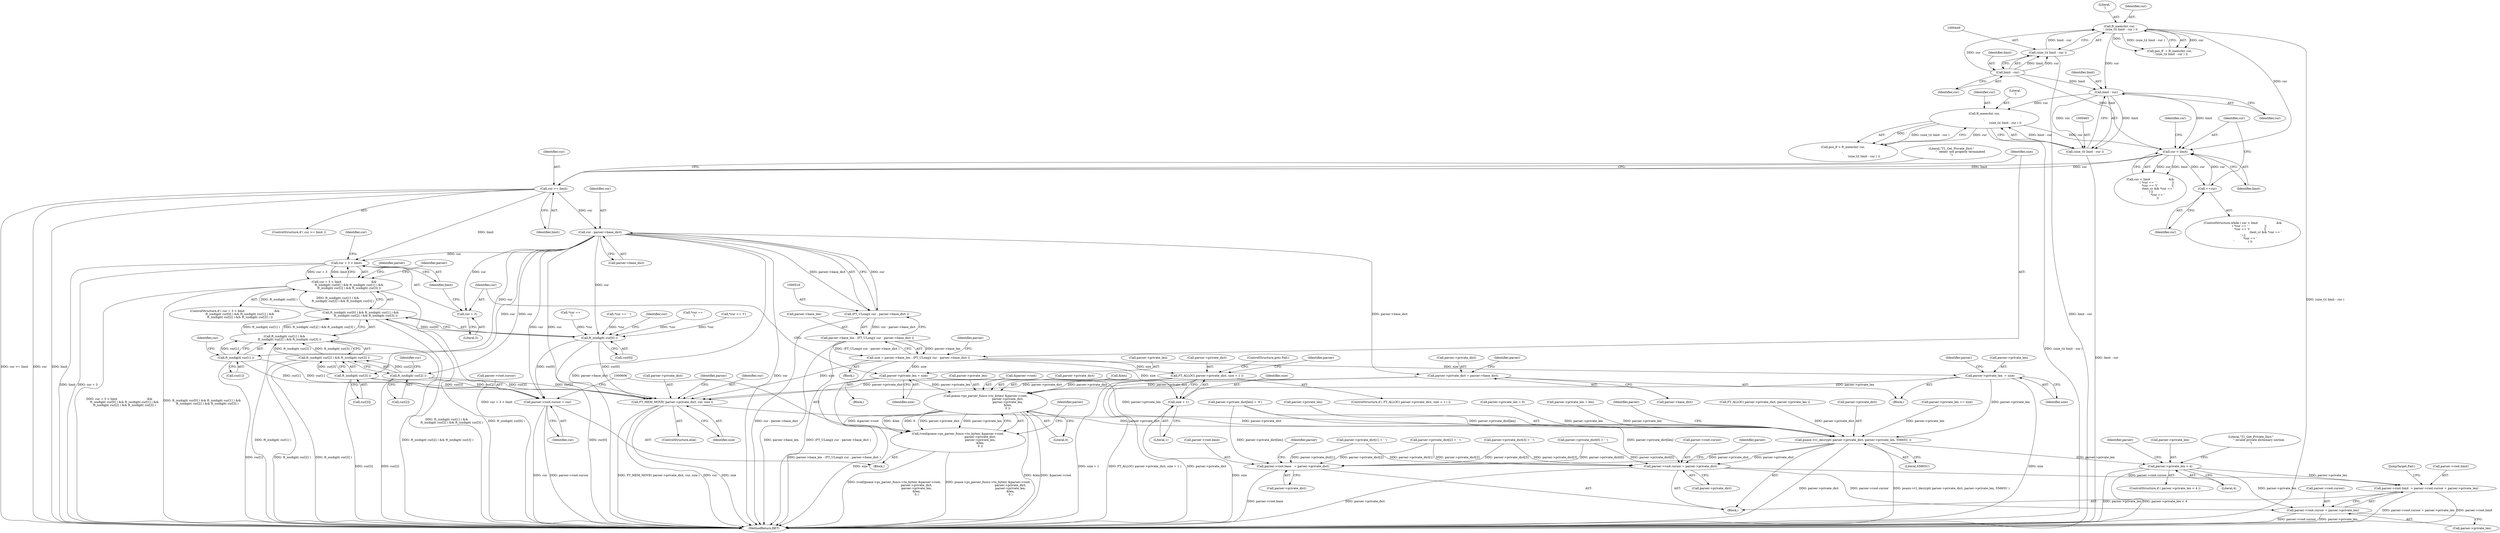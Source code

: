 digraph "0_savannah_e3058617f384cb6709f3878f753fa17aca9e3a30@pointer" {
"1000498" [label="(Call,cur >= limit)"];
"1000471" [label="(Call,cur < limit)"];
"1000495" [label="(Call,++cur)"];
"1000445" [label="(Call,ft_memchr( cur, '\n', (size_t)( limit - cur ) ))"];
"1000450" [label="(Call,limit - cur)"];
"1000448" [label="(Call,(size_t)( limit - cur ))"];
"1000461" [label="(Call,ft_memchr( cur,\n                                             '\r',\n                                             (size_t)( limit - cur ) ))"];
"1000466" [label="(Call,limit - cur)"];
"1000464" [label="(Call,(size_t)( limit - cur ))"];
"1000517" [label="(Call,cur - parser->base_dict)"];
"1000515" [label="(Call,(FT_ULong)( cur - parser->base_dict ))"];
"1000511" [label="(Call,parser->base_len - (FT_ULong)( cur - parser->base_dict ))"];
"1000509" [label="(Call,size = parser->base_len - (FT_ULong)( cur - parser->base_dict ))"];
"1000528" [label="(Call,FT_ALLOC( parser->private_dict, size + 1 ))"];
"1000607" [label="(Call,psaux->ps_parser_funcs->to_bytes( &parser->root,\n                                                parser->private_dict,\n                                                parser->private_len,\n                                                &len,\n                                                0 ))"];
"1000605" [label="(Call,(void)psaux->ps_parser_funcs->to_bytes( &parser->root,\n                                                parser->private_dict,\n                                                parser->private_len,\n                                                &len,\n                                                0 ))"];
"1000640" [label="(Call,psaux->t1_decrypt( parser->private_dict, parser->private_len, 55665U ))"];
"1000649" [label="(Call,parser->private_len < 4)"];
"1000708" [label="(Call,parser->root.limit  = parser->root.cursor + parser->private_len)"];
"1000714" [label="(Call,parser->root.cursor + parser->private_len)"];
"1000690" [label="(Call,parser->root.base   = parser->private_dict)"];
"1000699" [label="(Call,parser->root.cursor = parser->private_dict)"];
"1000634" [label="(Call,FT_MEM_MOVE( parser->private_dict, cur, size ))"];
"1000532" [label="(Call,size + 1)"];
"1000536" [label="(Call,parser->private_len = size)"];
"1000555" [label="(Call,parser->private_len  = size)"];
"1000548" [label="(Call,parser->private_dict = parser->base_dict)"];
"1000572" [label="(Call,cur + 3 < limit)"];
"1000571" [label="(Call,cur + 3 < limit                                &&\n           ft_isxdigit( cur[0] ) && ft_isxdigit( cur[1] ) &&\n           ft_isxdigit( cur[2] ) && ft_isxdigit( cur[3] ))"];
"1000573" [label="(Call,cur + 3)"];
"1000578" [label="(Call,ft_isxdigit( cur[0] ))"];
"1000577" [label="(Call,ft_isxdigit( cur[0] ) && ft_isxdigit( cur[1] ) &&\n           ft_isxdigit( cur[2] ) && ft_isxdigit( cur[3] ))"];
"1000598" [label="(Call,parser->root.cursor = cur)"];
"1000583" [label="(Call,ft_isxdigit( cur[1] ))"];
"1000582" [label="(Call,ft_isxdigit( cur[1] ) &&\n           ft_isxdigit( cur[2] ) && ft_isxdigit( cur[3] ))"];
"1000588" [label="(Call,ft_isxdigit( cur[2] ))"];
"1000587" [label="(Call,ft_isxdigit( cur[2] ) && ft_isxdigit( cur[3] ))"];
"1000592" [label="(Call,ft_isxdigit( cur[3] ))"];
"1000641" [label="(Call,parser->private_dict)"];
"1000500" [label="(Identifier,limit)"];
"1000272" [label="(Block,)"];
"1000640" [label="(Call,psaux->t1_decrypt( parser->private_dict, parser->private_len, 55665U ))"];
"1000607" [label="(Call,psaux->ps_parser_funcs->to_bytes( &parser->root,\n                                                parser->private_dict,\n                                                parser->private_len,\n                                                &len,\n                                                0 ))"];
"1000468" [label="(Identifier,cur)"];
"1000452" [label="(Identifier,cur)"];
"1000705" [label="(Call,parser->private_dict)"];
"1000570" [label="(ControlStructure,if ( cur + 3 < limit                                &&\n           ft_isxdigit( cur[0] ) && ft_isxdigit( cur[1] ) &&\n           ft_isxdigit( cur[2] ) && ft_isxdigit( cur[3] ) ))"];
"1000549" [label="(Call,parser->private_dict)"];
"1000708" [label="(Call,parser->root.limit  = parser->root.cursor + parser->private_len)"];
"1000462" [label="(Identifier,cur)"];
"1000472" [label="(Identifier,cur)"];
"1000572" [label="(Call,cur + 3 < limit)"];
"1000447" [label="(Literal,'\n')"];
"1000497" [label="(ControlStructure,if ( cur >= limit ))"];
"1000266" [label="(Call,parser->private_len += size)"];
"1000571" [label="(Call,cur + 3 < limit                                &&\n           ft_isxdigit( cur[0] ) && ft_isxdigit( cur[1] ) &&\n           ft_isxdigit( cur[2] ) && ft_isxdigit( cur[3] ))"];
"1000471" [label="(Call,cur < limit)"];
"1000638" [label="(Identifier,cur)"];
"1000720" [label="(Call,parser->private_len)"];
"1000644" [label="(Call,parser->private_len)"];
"1000620" [label="(Literal,0)"];
"1000605" [label="(Call,(void)psaux->ps_parser_funcs->to_bytes( &parser->root,\n                                                parser->private_dict,\n                                                parser->private_len,\n                                                &len,\n                                                0 ))"];
"1000690" [label="(Call,parser->root.base   = parser->private_dict)"];
"1000576" [label="(Identifier,limit)"];
"1000696" [label="(Call,parser->private_dict)"];
"1000615" [label="(Call,parser->private_len)"];
"1000700" [label="(Call,parser->root.cursor)"];
"1000519" [label="(Call,parser->base_dict)"];
"1000477" [label="(Identifier,cur)"];
"1000515" [label="(Call,(FT_ULong)( cur - parser->base_dict ))"];
"1000579" [label="(Call,cur[0])"];
"1000578" [label="(Call,ft_isxdigit( cur[0] ))"];
"1000555" [label="(Call,parser->private_len  = size)"];
"1000141" [label="(Block,)"];
"1000510" [label="(Identifier,size)"];
"1000445" [label="(Call,ft_memchr( cur, '\n', (size_t)( limit - cur ) ))"];
"1000699" [label="(Call,parser->root.cursor = parser->private_dict)"];
"1000669" [label="(Call,parser->private_dict[1] = ' ')"];
"1000538" [label="(Identifier,parser)"];
"1000491" [label="(Call,*cur == '\n')"];
"1000650" [label="(Call,parser->private_len)"];
"1000512" [label="(Call,parser->base_len)"];
"1000469" [label="(ControlStructure,while ( cur < limit                    &&\n              ( *cur == ' '                ||\n                *cur == '\t'               ||\n                (test_cr && *cur == '\r' ) ||\n                *cur == '\n'               ) ))"];
"1000475" [label="(Call,*cur == ' ')"];
"1000229" [label="(Call,parser->private_len = 0)"];
"1000608" [label="(Call,&parser->root)"];
"1000711" [label="(Identifier,parser)"];
"1000683" [label="(Call,parser->private_dict[3] = ' ')"];
"1000557" [label="(Identifier,parser)"];
"1000470" [label="(Call,cur < limit                    &&\n              ( *cur == ' '                ||\n                *cur == '\t'               ||\n                (test_cr && *cur == '\r' ) ||\n                *cur == '\n'               ))"];
"1000450" [label="(Call,limit - cur)"];
"1000473" [label="(Identifier,limit)"];
"1000532" [label="(Call,size + 1)"];
"1000639" [label="(Identifier,size)"];
"1000542" [label="(Block,)"];
"1000575" [label="(Literal,3)"];
"1000582" [label="(Call,ft_isxdigit( cur[1] ) &&\n           ft_isxdigit( cur[2] ) && ft_isxdigit( cur[3] ))"];
"1000633" [label="(ControlStructure,else)"];
"1000463" [label="(Literal,'\r')"];
"1000662" [label="(Call,parser->private_dict[0] = ' ')"];
"1000593" [label="(Call,cur[3])"];
"1000727" [label="(MethodReturn,RET)"];
"1000536" [label="(Call,parser->private_len = size)"];
"1000612" [label="(Call,parser->private_dict)"];
"1000459" [label="(Call,pos_lf > ft_memchr( cur,\n                                             '\r',\n                                             (size_t)( limit - cur ) ))"];
"1000499" [label="(Identifier,cur)"];
"1000503" [label="(Literal,\"T1_Get_Private_Dict:\"\n                   \" `eexec' not properly terminated\n\")"];
"1000723" [label="(JumpTarget,Fail:)"];
"1000584" [label="(Call,cur[1])"];
"1000635" [label="(Call,parser->private_dict)"];
"1000656" [label="(Literal,\"T1_Get_Private_Dict:\"\n                 \" invalid private dictionary section\n\")"];
"1000583" [label="(Call,ft_isxdigit( cur[1] ))"];
"1000588" [label="(Call,ft_isxdigit( cur[2] ))"];
"1000443" [label="(Call,pos_lf  = ft_memchr( cur, '\n', (size_t)( limit - cur ) ))"];
"1000537" [label="(Call,parser->private_len)"];
"1000634" [label="(Call,FT_MEM_MOVE( parser->private_dict, cur, size ))"];
"1000621" [label="(Call,parser->private_len = len)"];
"1000559" [label="(Identifier,size)"];
"1000466" [label="(Call,limit - cur)"];
"1000552" [label="(Call,parser->base_dict)"];
"1000598" [label="(Call,parser->root.cursor = cur)"];
"1000464" [label="(Call,(size_t)( limit - cur ))"];
"1000691" [label="(Call,parser->root.base)"];
"1000496" [label="(Identifier,cur)"];
"1000577" [label="(Call,ft_isxdigit( cur[0] ) && ft_isxdigit( cur[1] ) &&\n           ft_isxdigit( cur[2] ) && ft_isxdigit( cur[3] ))"];
"1000511" [label="(Call,parser->base_len - (FT_ULong)( cur - parser->base_dict ))"];
"1000715" [label="(Call,parser->root.cursor)"];
"1000495" [label="(Call,++cur)"];
"1000498" [label="(Call,cur >= limit)"];
"1000626" [label="(Call,parser->private_dict[len] = '\0')"];
"1000580" [label="(Identifier,cur)"];
"1000601" [label="(Identifier,parser)"];
"1000648" [label="(ControlStructure,if ( parser->private_len < 4 ))"];
"1000665" [label="(Identifier,parser)"];
"1000642" [label="(Identifier,parser)"];
"1000604" [label="(Identifier,cur)"];
"1000509" [label="(Call,size = parser->base_len - (FT_ULong)( cur - parser->base_dict ))"];
"1000585" [label="(Identifier,cur)"];
"1000562" [label="(Identifier,parser)"];
"1000653" [label="(Literal,4)"];
"1000548" [label="(Call,parser->private_dict = parser->base_dict)"];
"1000623" [label="(Identifier,parser)"];
"1000487" [label="(Call,*cur == '\r')"];
"1000587" [label="(Call,ft_isxdigit( cur[2] ) && ft_isxdigit( cur[3] ))"];
"1000451" [label="(Identifier,limit)"];
"1000594" [label="(Identifier,cur)"];
"1000529" [label="(Call,parser->private_dict)"];
"1000533" [label="(Identifier,size)"];
"1000556" [label="(Call,parser->private_len)"];
"1000446" [label="(Identifier,cur)"];
"1000590" [label="(Identifier,cur)"];
"1000480" [label="(Call,*cur == '\t')"];
"1000526" [label="(Block,)"];
"1000618" [label="(Call,&len)"];
"1000534" [label="(Literal,1)"];
"1000528" [label="(Call,FT_ALLOC( parser->private_dict, size + 1 ))"];
"1000527" [label="(ControlStructure,if ( FT_ALLOC( parser->private_dict, size + 1 ) ))"];
"1000467" [label="(Identifier,limit)"];
"1000636" [label="(Identifier,parser)"];
"1000596" [label="(Block,)"];
"1000517" [label="(Call,cur - parser->base_dict)"];
"1000647" [label="(Literal,55665U)"];
"1000651" [label="(Identifier,parser)"];
"1000221" [label="(Call,FT_ALLOC( parser->private_dict, parser->private_len ))"];
"1000573" [label="(Call,cur + 3)"];
"1000589" [label="(Call,cur[2])"];
"1000574" [label="(Identifier,cur)"];
"1000448" [label="(Call,(size_t)( limit - cur ))"];
"1000540" [label="(Identifier,size)"];
"1000524" [label="(Identifier,parser)"];
"1000461" [label="(Call,ft_memchr( cur,\n                                             '\r',\n                                             (size_t)( limit - cur ) ))"];
"1000535" [label="(ControlStructure,goto Fail;)"];
"1000592" [label="(Call,ft_isxdigit( cur[3] ))"];
"1000599" [label="(Call,parser->root.cursor)"];
"1000676" [label="(Call,parser->private_dict[2] = ' ')"];
"1000702" [label="(Identifier,parser)"];
"1000714" [label="(Call,parser->root.cursor + parser->private_len)"];
"1000709" [label="(Call,parser->root.limit)"];
"1000649" [label="(Call,parser->private_len < 4)"];
"1000518" [label="(Identifier,cur)"];
"1000498" -> "1000497"  [label="AST: "];
"1000498" -> "1000500"  [label="CFG: "];
"1000499" -> "1000498"  [label="AST: "];
"1000500" -> "1000498"  [label="AST: "];
"1000503" -> "1000498"  [label="CFG: "];
"1000510" -> "1000498"  [label="CFG: "];
"1000498" -> "1000727"  [label="DDG: cur >= limit"];
"1000498" -> "1000727"  [label="DDG: cur"];
"1000498" -> "1000727"  [label="DDG: limit"];
"1000471" -> "1000498"  [label="DDG: cur"];
"1000471" -> "1000498"  [label="DDG: limit"];
"1000498" -> "1000517"  [label="DDG: cur"];
"1000498" -> "1000572"  [label="DDG: limit"];
"1000471" -> "1000470"  [label="AST: "];
"1000471" -> "1000473"  [label="CFG: "];
"1000472" -> "1000471"  [label="AST: "];
"1000473" -> "1000471"  [label="AST: "];
"1000477" -> "1000471"  [label="CFG: "];
"1000470" -> "1000471"  [label="CFG: "];
"1000471" -> "1000470"  [label="DDG: cur"];
"1000471" -> "1000470"  [label="DDG: limit"];
"1000495" -> "1000471"  [label="DDG: cur"];
"1000445" -> "1000471"  [label="DDG: cur"];
"1000461" -> "1000471"  [label="DDG: cur"];
"1000466" -> "1000471"  [label="DDG: limit"];
"1000450" -> "1000471"  [label="DDG: limit"];
"1000471" -> "1000495"  [label="DDG: cur"];
"1000495" -> "1000469"  [label="AST: "];
"1000495" -> "1000496"  [label="CFG: "];
"1000496" -> "1000495"  [label="AST: "];
"1000472" -> "1000495"  [label="CFG: "];
"1000445" -> "1000443"  [label="AST: "];
"1000445" -> "1000448"  [label="CFG: "];
"1000446" -> "1000445"  [label="AST: "];
"1000447" -> "1000445"  [label="AST: "];
"1000448" -> "1000445"  [label="AST: "];
"1000443" -> "1000445"  [label="CFG: "];
"1000445" -> "1000727"  [label="DDG: (size_t)( limit - cur )"];
"1000445" -> "1000443"  [label="DDG: cur"];
"1000445" -> "1000443"  [label="DDG: '\n'"];
"1000445" -> "1000443"  [label="DDG: (size_t)( limit - cur )"];
"1000450" -> "1000445"  [label="DDG: cur"];
"1000448" -> "1000445"  [label="DDG: limit - cur"];
"1000445" -> "1000466"  [label="DDG: cur"];
"1000450" -> "1000448"  [label="AST: "];
"1000450" -> "1000452"  [label="CFG: "];
"1000451" -> "1000450"  [label="AST: "];
"1000452" -> "1000450"  [label="AST: "];
"1000448" -> "1000450"  [label="CFG: "];
"1000450" -> "1000448"  [label="DDG: limit"];
"1000450" -> "1000448"  [label="DDG: cur"];
"1000450" -> "1000466"  [label="DDG: limit"];
"1000449" -> "1000448"  [label="AST: "];
"1000448" -> "1000727"  [label="DDG: limit - cur"];
"1000461" -> "1000459"  [label="AST: "];
"1000461" -> "1000464"  [label="CFG: "];
"1000462" -> "1000461"  [label="AST: "];
"1000463" -> "1000461"  [label="AST: "];
"1000464" -> "1000461"  [label="AST: "];
"1000459" -> "1000461"  [label="CFG: "];
"1000461" -> "1000727"  [label="DDG: (size_t)( limit - cur )"];
"1000461" -> "1000459"  [label="DDG: cur"];
"1000461" -> "1000459"  [label="DDG: '\r'"];
"1000461" -> "1000459"  [label="DDG: (size_t)( limit - cur )"];
"1000466" -> "1000461"  [label="DDG: cur"];
"1000464" -> "1000461"  [label="DDG: limit - cur"];
"1000466" -> "1000464"  [label="AST: "];
"1000466" -> "1000468"  [label="CFG: "];
"1000467" -> "1000466"  [label="AST: "];
"1000468" -> "1000466"  [label="AST: "];
"1000464" -> "1000466"  [label="CFG: "];
"1000466" -> "1000464"  [label="DDG: limit"];
"1000466" -> "1000464"  [label="DDG: cur"];
"1000465" -> "1000464"  [label="AST: "];
"1000464" -> "1000727"  [label="DDG: limit - cur"];
"1000517" -> "1000515"  [label="AST: "];
"1000517" -> "1000519"  [label="CFG: "];
"1000518" -> "1000517"  [label="AST: "];
"1000519" -> "1000517"  [label="AST: "];
"1000515" -> "1000517"  [label="CFG: "];
"1000517" -> "1000727"  [label="DDG: parser->base_dict"];
"1000517" -> "1000727"  [label="DDG: cur"];
"1000517" -> "1000515"  [label="DDG: cur"];
"1000517" -> "1000515"  [label="DDG: parser->base_dict"];
"1000517" -> "1000548"  [label="DDG: parser->base_dict"];
"1000517" -> "1000572"  [label="DDG: cur"];
"1000517" -> "1000573"  [label="DDG: cur"];
"1000517" -> "1000578"  [label="DDG: cur"];
"1000517" -> "1000583"  [label="DDG: cur"];
"1000517" -> "1000588"  [label="DDG: cur"];
"1000517" -> "1000592"  [label="DDG: cur"];
"1000517" -> "1000598"  [label="DDG: cur"];
"1000517" -> "1000634"  [label="DDG: cur"];
"1000515" -> "1000511"  [label="AST: "];
"1000516" -> "1000515"  [label="AST: "];
"1000511" -> "1000515"  [label="CFG: "];
"1000515" -> "1000727"  [label="DDG: cur - parser->base_dict"];
"1000515" -> "1000511"  [label="DDG: cur - parser->base_dict"];
"1000511" -> "1000509"  [label="AST: "];
"1000512" -> "1000511"  [label="AST: "];
"1000509" -> "1000511"  [label="CFG: "];
"1000511" -> "1000727"  [label="DDG: (FT_ULong)( cur - parser->base_dict )"];
"1000511" -> "1000727"  [label="DDG: parser->base_len"];
"1000511" -> "1000509"  [label="DDG: parser->base_len"];
"1000511" -> "1000509"  [label="DDG: (FT_ULong)( cur - parser->base_dict )"];
"1000509" -> "1000272"  [label="AST: "];
"1000510" -> "1000509"  [label="AST: "];
"1000524" -> "1000509"  [label="CFG: "];
"1000509" -> "1000727"  [label="DDG: parser->base_len - (FT_ULong)( cur - parser->base_dict )"];
"1000509" -> "1000528"  [label="DDG: size"];
"1000509" -> "1000532"  [label="DDG: size"];
"1000509" -> "1000536"  [label="DDG: size"];
"1000509" -> "1000555"  [label="DDG: size"];
"1000509" -> "1000634"  [label="DDG: size"];
"1000528" -> "1000527"  [label="AST: "];
"1000528" -> "1000532"  [label="CFG: "];
"1000529" -> "1000528"  [label="AST: "];
"1000532" -> "1000528"  [label="AST: "];
"1000535" -> "1000528"  [label="CFG: "];
"1000538" -> "1000528"  [label="CFG: "];
"1000528" -> "1000727"  [label="DDG: FT_ALLOC( parser->private_dict, size + 1 )"];
"1000528" -> "1000727"  [label="DDG: parser->private_dict"];
"1000528" -> "1000727"  [label="DDG: size + 1"];
"1000528" -> "1000607"  [label="DDG: parser->private_dict"];
"1000528" -> "1000634"  [label="DDG: parser->private_dict"];
"1000607" -> "1000605"  [label="AST: "];
"1000607" -> "1000620"  [label="CFG: "];
"1000608" -> "1000607"  [label="AST: "];
"1000612" -> "1000607"  [label="AST: "];
"1000615" -> "1000607"  [label="AST: "];
"1000618" -> "1000607"  [label="AST: "];
"1000620" -> "1000607"  [label="AST: "];
"1000605" -> "1000607"  [label="CFG: "];
"1000607" -> "1000727"  [label="DDG: &len"];
"1000607" -> "1000727"  [label="DDG: &parser->root"];
"1000607" -> "1000605"  [label="DDG: &parser->root"];
"1000607" -> "1000605"  [label="DDG: &len"];
"1000607" -> "1000605"  [label="DDG: 0"];
"1000607" -> "1000605"  [label="DDG: parser->private_dict"];
"1000607" -> "1000605"  [label="DDG: parser->private_len"];
"1000548" -> "1000607"  [label="DDG: parser->private_dict"];
"1000555" -> "1000607"  [label="DDG: parser->private_len"];
"1000536" -> "1000607"  [label="DDG: parser->private_len"];
"1000607" -> "1000640"  [label="DDG: parser->private_dict"];
"1000605" -> "1000596"  [label="AST: "];
"1000606" -> "1000605"  [label="AST: "];
"1000623" -> "1000605"  [label="CFG: "];
"1000605" -> "1000727"  [label="DDG: psaux->ps_parser_funcs->to_bytes( &parser->root,\n                                                parser->private_dict,\n                                                parser->private_len,\n                                                &len,\n                                                0 )"];
"1000605" -> "1000727"  [label="DDG: (void)psaux->ps_parser_funcs->to_bytes( &parser->root,\n                                                parser->private_dict,\n                                                parser->private_len,\n                                                &len,\n                                                0 )"];
"1000640" -> "1000141"  [label="AST: "];
"1000640" -> "1000647"  [label="CFG: "];
"1000641" -> "1000640"  [label="AST: "];
"1000644" -> "1000640"  [label="AST: "];
"1000647" -> "1000640"  [label="AST: "];
"1000651" -> "1000640"  [label="CFG: "];
"1000640" -> "1000727"  [label="DDG: parser->private_dict"];
"1000640" -> "1000727"  [label="DDG: psaux->t1_decrypt( parser->private_dict, parser->private_len, 55665U )"];
"1000626" -> "1000640"  [label="DDG: parser->private_dict[len]"];
"1000634" -> "1000640"  [label="DDG: parser->private_dict"];
"1000221" -> "1000640"  [label="DDG: parser->private_dict"];
"1000621" -> "1000640"  [label="DDG: parser->private_len"];
"1000266" -> "1000640"  [label="DDG: parser->private_len"];
"1000555" -> "1000640"  [label="DDG: parser->private_len"];
"1000229" -> "1000640"  [label="DDG: parser->private_len"];
"1000536" -> "1000640"  [label="DDG: parser->private_len"];
"1000640" -> "1000649"  [label="DDG: parser->private_len"];
"1000640" -> "1000690"  [label="DDG: parser->private_dict"];
"1000640" -> "1000699"  [label="DDG: parser->private_dict"];
"1000649" -> "1000648"  [label="AST: "];
"1000649" -> "1000653"  [label="CFG: "];
"1000650" -> "1000649"  [label="AST: "];
"1000653" -> "1000649"  [label="AST: "];
"1000656" -> "1000649"  [label="CFG: "];
"1000665" -> "1000649"  [label="CFG: "];
"1000649" -> "1000727"  [label="DDG: parser->private_len"];
"1000649" -> "1000727"  [label="DDG: parser->private_len < 4"];
"1000649" -> "1000708"  [label="DDG: parser->private_len"];
"1000649" -> "1000714"  [label="DDG: parser->private_len"];
"1000708" -> "1000141"  [label="AST: "];
"1000708" -> "1000714"  [label="CFG: "];
"1000709" -> "1000708"  [label="AST: "];
"1000714" -> "1000708"  [label="AST: "];
"1000723" -> "1000708"  [label="CFG: "];
"1000708" -> "1000727"  [label="DDG: parser->root.cursor + parser->private_len"];
"1000708" -> "1000727"  [label="DDG: parser->root.limit"];
"1000699" -> "1000708"  [label="DDG: parser->root.cursor"];
"1000714" -> "1000720"  [label="CFG: "];
"1000715" -> "1000714"  [label="AST: "];
"1000720" -> "1000714"  [label="AST: "];
"1000714" -> "1000727"  [label="DDG: parser->root.cursor"];
"1000714" -> "1000727"  [label="DDG: parser->private_len"];
"1000699" -> "1000714"  [label="DDG: parser->root.cursor"];
"1000690" -> "1000141"  [label="AST: "];
"1000690" -> "1000696"  [label="CFG: "];
"1000691" -> "1000690"  [label="AST: "];
"1000696" -> "1000690"  [label="AST: "];
"1000702" -> "1000690"  [label="CFG: "];
"1000690" -> "1000727"  [label="DDG: parser->root.base"];
"1000676" -> "1000690"  [label="DDG: parser->private_dict[2]"];
"1000626" -> "1000690"  [label="DDG: parser->private_dict[len]"];
"1000669" -> "1000690"  [label="DDG: parser->private_dict[1]"];
"1000683" -> "1000690"  [label="DDG: parser->private_dict[3]"];
"1000662" -> "1000690"  [label="DDG: parser->private_dict[0]"];
"1000699" -> "1000141"  [label="AST: "];
"1000699" -> "1000705"  [label="CFG: "];
"1000700" -> "1000699"  [label="AST: "];
"1000705" -> "1000699"  [label="AST: "];
"1000711" -> "1000699"  [label="CFG: "];
"1000699" -> "1000727"  [label="DDG: parser->private_dict"];
"1000676" -> "1000699"  [label="DDG: parser->private_dict[2]"];
"1000626" -> "1000699"  [label="DDG: parser->private_dict[len]"];
"1000669" -> "1000699"  [label="DDG: parser->private_dict[1]"];
"1000683" -> "1000699"  [label="DDG: parser->private_dict[3]"];
"1000662" -> "1000699"  [label="DDG: parser->private_dict[0]"];
"1000634" -> "1000633"  [label="AST: "];
"1000634" -> "1000639"  [label="CFG: "];
"1000635" -> "1000634"  [label="AST: "];
"1000638" -> "1000634"  [label="AST: "];
"1000639" -> "1000634"  [label="AST: "];
"1000642" -> "1000634"  [label="CFG: "];
"1000634" -> "1000727"  [label="DDG: cur"];
"1000634" -> "1000727"  [label="DDG: size"];
"1000634" -> "1000727"  [label="DDG: FT_MEM_MOVE( parser->private_dict, cur, size )"];
"1000548" -> "1000634"  [label="DDG: parser->private_dict"];
"1000578" -> "1000634"  [label="DDG: cur[0]"];
"1000588" -> "1000634"  [label="DDG: cur[2]"];
"1000583" -> "1000634"  [label="DDG: cur[1]"];
"1000592" -> "1000634"  [label="DDG: cur[3]"];
"1000532" -> "1000534"  [label="CFG: "];
"1000533" -> "1000532"  [label="AST: "];
"1000534" -> "1000532"  [label="AST: "];
"1000532" -> "1000727"  [label="DDG: size"];
"1000536" -> "1000526"  [label="AST: "];
"1000536" -> "1000540"  [label="CFG: "];
"1000537" -> "1000536"  [label="AST: "];
"1000540" -> "1000536"  [label="AST: "];
"1000574" -> "1000536"  [label="CFG: "];
"1000536" -> "1000727"  [label="DDG: size"];
"1000555" -> "1000542"  [label="AST: "];
"1000555" -> "1000559"  [label="CFG: "];
"1000556" -> "1000555"  [label="AST: "];
"1000559" -> "1000555"  [label="AST: "];
"1000562" -> "1000555"  [label="CFG: "];
"1000555" -> "1000727"  [label="DDG: size"];
"1000548" -> "1000542"  [label="AST: "];
"1000548" -> "1000552"  [label="CFG: "];
"1000549" -> "1000548"  [label="AST: "];
"1000552" -> "1000548"  [label="AST: "];
"1000557" -> "1000548"  [label="CFG: "];
"1000572" -> "1000571"  [label="AST: "];
"1000572" -> "1000576"  [label="CFG: "];
"1000573" -> "1000572"  [label="AST: "];
"1000576" -> "1000572"  [label="AST: "];
"1000580" -> "1000572"  [label="CFG: "];
"1000571" -> "1000572"  [label="CFG: "];
"1000572" -> "1000727"  [label="DDG: limit"];
"1000572" -> "1000727"  [label="DDG: cur + 3"];
"1000572" -> "1000571"  [label="DDG: cur + 3"];
"1000572" -> "1000571"  [label="DDG: limit"];
"1000571" -> "1000570"  [label="AST: "];
"1000571" -> "1000577"  [label="CFG: "];
"1000577" -> "1000571"  [label="AST: "];
"1000601" -> "1000571"  [label="CFG: "];
"1000636" -> "1000571"  [label="CFG: "];
"1000571" -> "1000727"  [label="DDG: cur + 3 < limit                                &&\n           ft_isxdigit( cur[0] ) && ft_isxdigit( cur[1] ) &&\n           ft_isxdigit( cur[2] ) && ft_isxdigit( cur[3] )"];
"1000571" -> "1000727"  [label="DDG: ft_isxdigit( cur[0] ) && ft_isxdigit( cur[1] ) &&\n           ft_isxdigit( cur[2] ) && ft_isxdigit( cur[3] )"];
"1000571" -> "1000727"  [label="DDG: cur + 3 < limit"];
"1000577" -> "1000571"  [label="DDG: ft_isxdigit( cur[0] )"];
"1000577" -> "1000571"  [label="DDG: ft_isxdigit( cur[1] ) &&\n           ft_isxdigit( cur[2] ) && ft_isxdigit( cur[3] )"];
"1000573" -> "1000575"  [label="CFG: "];
"1000574" -> "1000573"  [label="AST: "];
"1000575" -> "1000573"  [label="AST: "];
"1000576" -> "1000573"  [label="CFG: "];
"1000578" -> "1000577"  [label="AST: "];
"1000578" -> "1000579"  [label="CFG: "];
"1000579" -> "1000578"  [label="AST: "];
"1000585" -> "1000578"  [label="CFG: "];
"1000577" -> "1000578"  [label="CFG: "];
"1000578" -> "1000727"  [label="DDG: cur[0]"];
"1000578" -> "1000577"  [label="DDG: cur[0]"];
"1000487" -> "1000578"  [label="DDG: *cur"];
"1000475" -> "1000578"  [label="DDG: *cur"];
"1000491" -> "1000578"  [label="DDG: *cur"];
"1000480" -> "1000578"  [label="DDG: *cur"];
"1000578" -> "1000598"  [label="DDG: cur[0]"];
"1000577" -> "1000582"  [label="CFG: "];
"1000582" -> "1000577"  [label="AST: "];
"1000577" -> "1000727"  [label="DDG: ft_isxdigit( cur[0] )"];
"1000577" -> "1000727"  [label="DDG: ft_isxdigit( cur[1] ) &&\n           ft_isxdigit( cur[2] ) && ft_isxdigit( cur[3] )"];
"1000582" -> "1000577"  [label="DDG: ft_isxdigit( cur[1] )"];
"1000582" -> "1000577"  [label="DDG: ft_isxdigit( cur[2] ) && ft_isxdigit( cur[3] )"];
"1000598" -> "1000596"  [label="AST: "];
"1000598" -> "1000604"  [label="CFG: "];
"1000599" -> "1000598"  [label="AST: "];
"1000604" -> "1000598"  [label="AST: "];
"1000606" -> "1000598"  [label="CFG: "];
"1000598" -> "1000727"  [label="DDG: parser->root.cursor"];
"1000598" -> "1000727"  [label="DDG: cur"];
"1000588" -> "1000598"  [label="DDG: cur[2]"];
"1000583" -> "1000598"  [label="DDG: cur[1]"];
"1000592" -> "1000598"  [label="DDG: cur[3]"];
"1000583" -> "1000582"  [label="AST: "];
"1000583" -> "1000584"  [label="CFG: "];
"1000584" -> "1000583"  [label="AST: "];
"1000590" -> "1000583"  [label="CFG: "];
"1000582" -> "1000583"  [label="CFG: "];
"1000583" -> "1000727"  [label="DDG: cur[1]"];
"1000583" -> "1000582"  [label="DDG: cur[1]"];
"1000582" -> "1000587"  [label="CFG: "];
"1000587" -> "1000582"  [label="AST: "];
"1000582" -> "1000727"  [label="DDG: ft_isxdigit( cur[1] )"];
"1000582" -> "1000727"  [label="DDG: ft_isxdigit( cur[2] ) && ft_isxdigit( cur[3] )"];
"1000587" -> "1000582"  [label="DDG: ft_isxdigit( cur[2] )"];
"1000587" -> "1000582"  [label="DDG: ft_isxdigit( cur[3] )"];
"1000588" -> "1000587"  [label="AST: "];
"1000588" -> "1000589"  [label="CFG: "];
"1000589" -> "1000588"  [label="AST: "];
"1000594" -> "1000588"  [label="CFG: "];
"1000587" -> "1000588"  [label="CFG: "];
"1000588" -> "1000727"  [label="DDG: cur[2]"];
"1000588" -> "1000587"  [label="DDG: cur[2]"];
"1000587" -> "1000592"  [label="CFG: "];
"1000592" -> "1000587"  [label="AST: "];
"1000587" -> "1000727"  [label="DDG: ft_isxdigit( cur[2] )"];
"1000587" -> "1000727"  [label="DDG: ft_isxdigit( cur[3] )"];
"1000592" -> "1000587"  [label="DDG: cur[3]"];
"1000592" -> "1000593"  [label="CFG: "];
"1000593" -> "1000592"  [label="AST: "];
"1000592" -> "1000727"  [label="DDG: cur[3]"];
}
